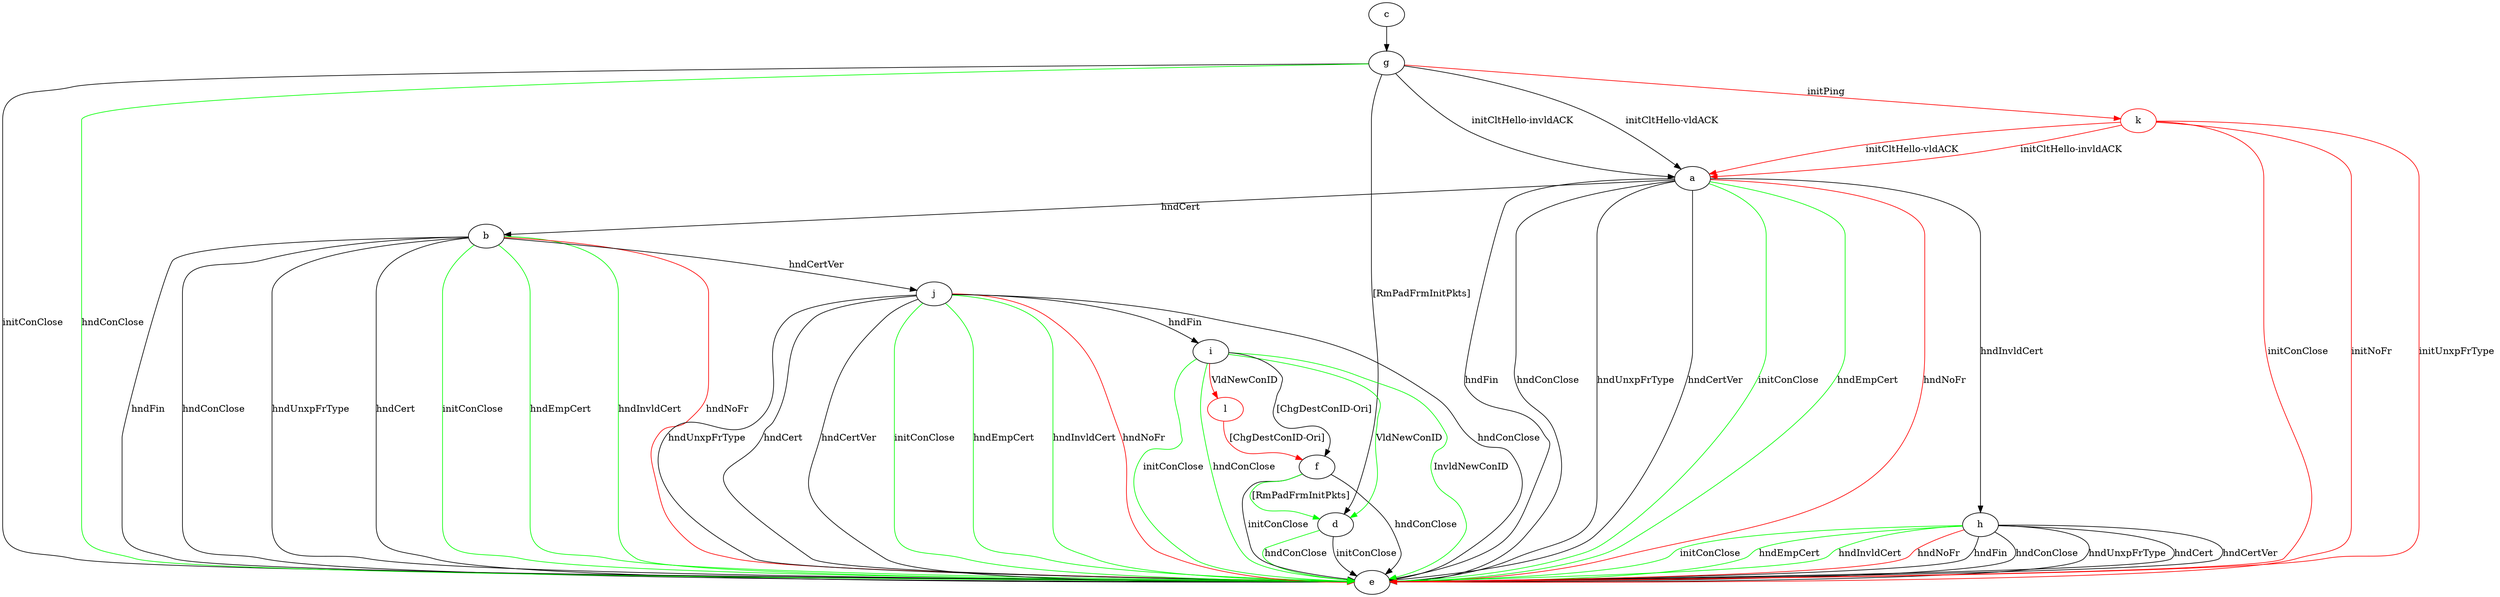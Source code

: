 digraph "" {
	a -> b	[key=0,
		label="hndCert "];
	a -> e	[key=0,
		label="hndFin "];
	a -> e	[key=1,
		label="hndConClose "];
	a -> e	[key=2,
		label="hndUnxpFrType "];
	a -> e	[key=3,
		label="hndCertVer "];
	a -> e	[key=4,
		color=green,
		label="initConClose "];
	a -> e	[key=5,
		color=green,
		label="hndEmpCert "];
	a -> e	[key=6,
		color=red,
		label="hndNoFr "];
	a -> h	[key=0,
		label="hndInvldCert "];
	b -> e	[key=0,
		label="hndFin "];
	b -> e	[key=1,
		label="hndConClose "];
	b -> e	[key=2,
		label="hndUnxpFrType "];
	b -> e	[key=3,
		label="hndCert "];
	b -> e	[key=4,
		color=green,
		label="initConClose "];
	b -> e	[key=5,
		color=green,
		label="hndEmpCert "];
	b -> e	[key=6,
		color=green,
		label="hndInvldCert "];
	b -> e	[key=7,
		color=red,
		label="hndNoFr "];
	b -> j	[key=0,
		label="hndCertVer "];
	c -> g	[key=0];
	d -> e	[key=0,
		label="initConClose "];
	d -> e	[key=1,
		color=green,
		label="hndConClose "];
	f -> d	[key=0,
		color=green,
		label="[RmPadFrmInitPkts] "];
	f -> e	[key=0,
		label="initConClose "];
	f -> e	[key=1,
		label="hndConClose "];
	g -> a	[key=0,
		label="initCltHello-vldACK "];
	g -> a	[key=1,
		label="initCltHello-invldACK "];
	g -> d	[key=0,
		label="[RmPadFrmInitPkts] "];
	g -> e	[key=0,
		label="initConClose "];
	g -> e	[key=1,
		color=green,
		label="hndConClose "];
	k	[color=red];
	g -> k	[key=0,
		color=red,
		label="initPing "];
	h -> e	[key=0,
		label="hndFin "];
	h -> e	[key=1,
		label="hndConClose "];
	h -> e	[key=2,
		label="hndUnxpFrType "];
	h -> e	[key=3,
		label="hndCert "];
	h -> e	[key=4,
		label="hndCertVer "];
	h -> e	[key=5,
		color=green,
		label="initConClose "];
	h -> e	[key=6,
		color=green,
		label="hndEmpCert "];
	h -> e	[key=7,
		color=green,
		label="hndInvldCert "];
	h -> e	[key=8,
		color=red,
		label="hndNoFr "];
	i -> d	[key=0,
		color=green,
		label="VldNewConID "];
	i -> e	[key=0,
		color=green,
		label="initConClose "];
	i -> e	[key=1,
		color=green,
		label="hndConClose "];
	i -> e	[key=2,
		color=green,
		label="InvldNewConID "];
	i -> f	[key=0,
		label="[ChgDestConID-Ori] "];
	l	[color=red];
	i -> l	[key=0,
		color=red,
		label="VldNewConID "];
	j -> e	[key=0,
		label="hndConClose "];
	j -> e	[key=1,
		label="hndUnxpFrType "];
	j -> e	[key=2,
		label="hndCert "];
	j -> e	[key=3,
		label="hndCertVer "];
	j -> e	[key=4,
		color=green,
		label="initConClose "];
	j -> e	[key=5,
		color=green,
		label="hndEmpCert "];
	j -> e	[key=6,
		color=green,
		label="hndInvldCert "];
	j -> e	[key=7,
		color=red,
		label="hndNoFr "];
	j -> i	[key=0,
		label="hndFin "];
	k -> a	[key=0,
		color=red,
		label="initCltHello-vldACK "];
	k -> a	[key=1,
		color=red,
		label="initCltHello-invldACK "];
	k -> e	[key=0,
		color=red,
		label="initConClose "];
	k -> e	[key=1,
		color=red,
		label="initNoFr "];
	k -> e	[key=2,
		color=red,
		label="initUnxpFrType "];
	l -> f	[key=0,
		color=red,
		label="[ChgDestConID-Ori] "];
}
